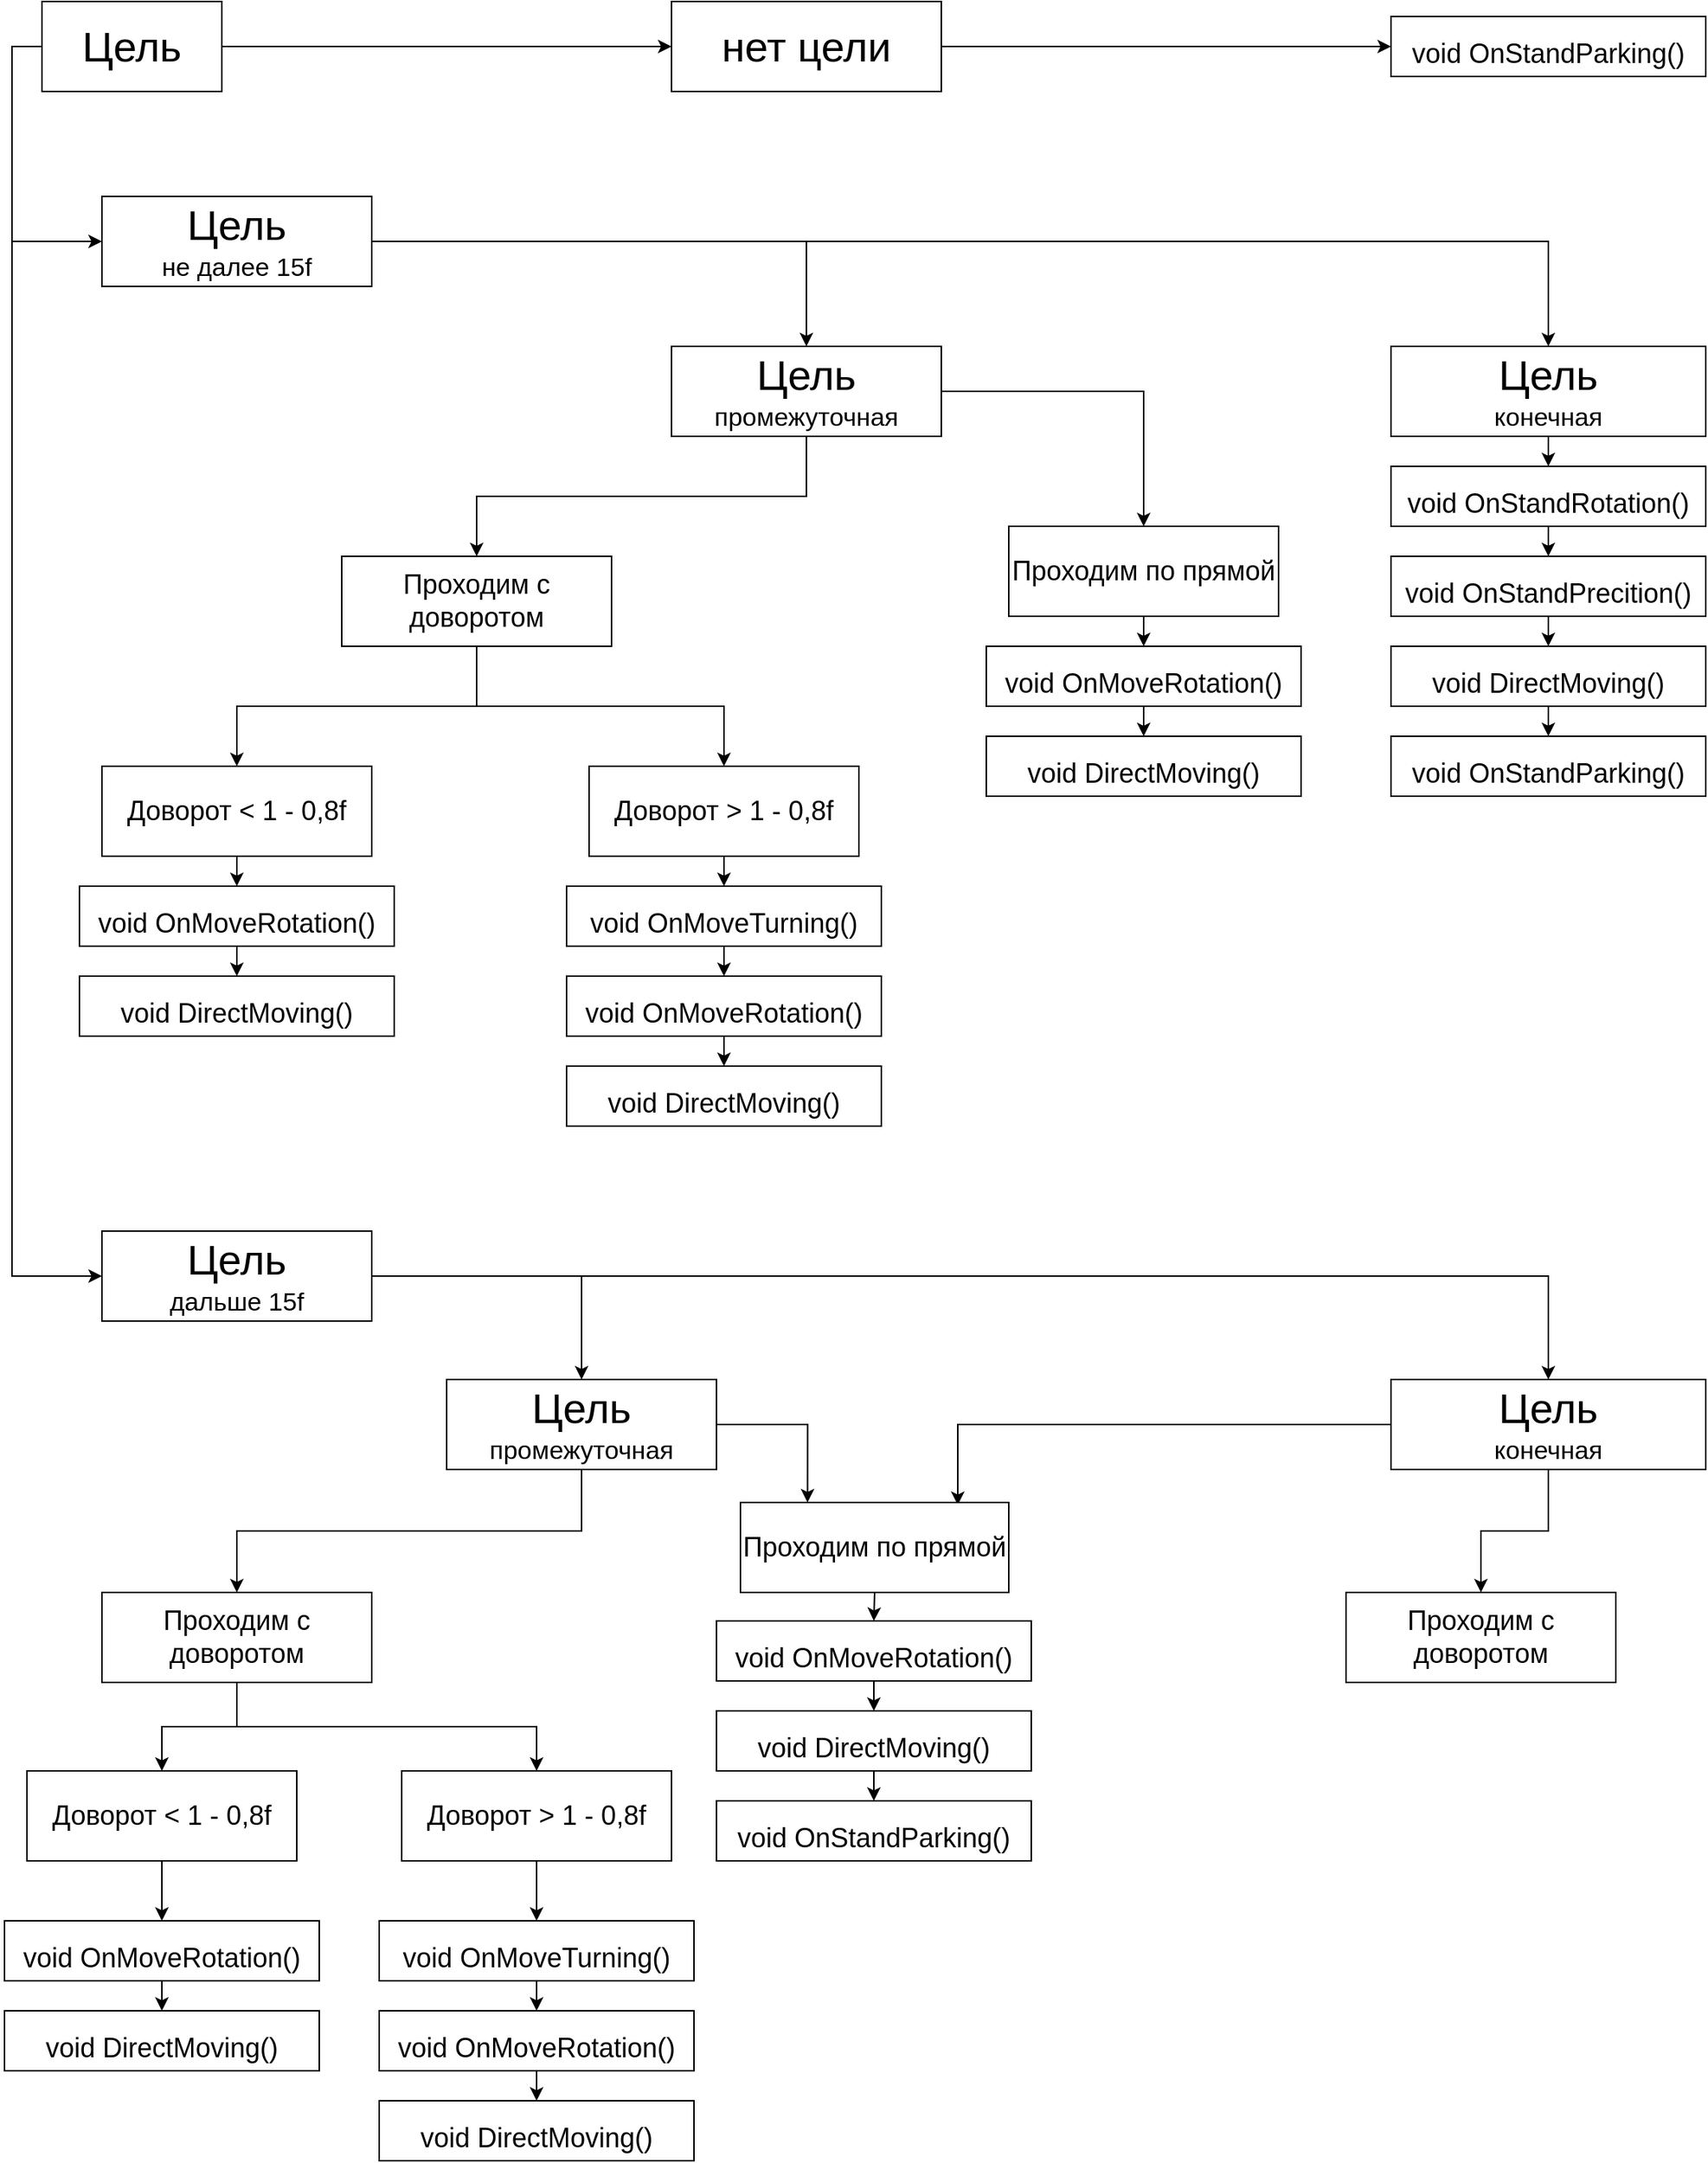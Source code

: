 <mxfile version="20.8.10" type="device"><diagram name="Страница 1" id="ucupRKuojskTbFr1EXyr"><mxGraphModel dx="2132" dy="1195" grid="1" gridSize="10" guides="1" tooltips="1" connect="1" arrows="1" fold="1" page="1" pageScale="1" pageWidth="1169" pageHeight="827" math="0" shadow="0"><root><mxCell id="0"/><mxCell id="1" parent="0"/><mxCell id="ouRDupfGVWOmv6nLvCjT-9" value="&lt;font style=&quot;font-size: 18px;&quot;&gt;void OnStandParking()&lt;/font&gt;" style="rounded=0;whiteSpace=wrap;html=1;fontSize=30;" vertex="1" parent="1"><mxGeometry x="940" y="30" width="210" height="40" as="geometry"/></mxCell><mxCell id="ouRDupfGVWOmv6nLvCjT-14" style="edgeStyle=orthogonalEdgeStyle;rounded=0;orthogonalLoop=1;jettySize=auto;html=1;exitX=0;exitY=0.5;exitDx=0;exitDy=0;entryX=0;entryY=0.5;entryDx=0;entryDy=0;fontSize=18;" edge="1" parent="1" source="ouRDupfGVWOmv6nLvCjT-10" target="ouRDupfGVWOmv6nLvCjT-13"><mxGeometry relative="1" as="geometry"/></mxCell><mxCell id="ouRDupfGVWOmv6nLvCjT-21" value="" style="edgeStyle=orthogonalEdgeStyle;rounded=0;sketch=0;orthogonalLoop=1;jettySize=auto;html=1;fontSize=18;" edge="1" parent="1" source="ouRDupfGVWOmv6nLvCjT-10" target="ouRDupfGVWOmv6nLvCjT-20"><mxGeometry relative="1" as="geometry"/></mxCell><mxCell id="ouRDupfGVWOmv6nLvCjT-39" style="edgeStyle=orthogonalEdgeStyle;rounded=0;sketch=0;orthogonalLoop=1;jettySize=auto;html=1;exitX=0;exitY=0.5;exitDx=0;exitDy=0;entryX=0;entryY=0.5;entryDx=0;entryDy=0;fontSize=17;" edge="1" parent="1" source="ouRDupfGVWOmv6nLvCjT-10" target="ouRDupfGVWOmv6nLvCjT-37"><mxGeometry relative="1" as="geometry"/></mxCell><mxCell id="ouRDupfGVWOmv6nLvCjT-10" value="&lt;font style=&quot;font-size: 28px;&quot;&gt;Цель&lt;/font&gt;" style="rounded=0;whiteSpace=wrap;html=1;fontSize=18;" vertex="1" parent="1"><mxGeometry x="40" y="20" width="120" height="60" as="geometry"/></mxCell><mxCell id="ouRDupfGVWOmv6nLvCjT-26" value="" style="edgeStyle=orthogonalEdgeStyle;rounded=0;sketch=0;orthogonalLoop=1;jettySize=auto;html=1;fontSize=17;" edge="1" parent="1" source="ouRDupfGVWOmv6nLvCjT-13" target="ouRDupfGVWOmv6nLvCjT-25"><mxGeometry relative="1" as="geometry"/></mxCell><mxCell id="ouRDupfGVWOmv6nLvCjT-27" style="edgeStyle=orthogonalEdgeStyle;rounded=0;sketch=0;orthogonalLoop=1;jettySize=auto;html=1;exitX=1;exitY=0.5;exitDx=0;exitDy=0;entryX=0.5;entryY=0;entryDx=0;entryDy=0;fontSize=17;" edge="1" parent="1" source="ouRDupfGVWOmv6nLvCjT-13" target="ouRDupfGVWOmv6nLvCjT-23"><mxGeometry relative="1" as="geometry"/></mxCell><mxCell id="ouRDupfGVWOmv6nLvCjT-13" value="&lt;font style=&quot;&quot;&gt;&lt;span style=&quot;font-size: 28px;&quot;&gt;Цель &lt;/span&gt;&lt;br&gt;&lt;font style=&quot;font-size: 17px;&quot;&gt;не далее 15f&lt;/font&gt;&lt;/font&gt;" style="rounded=0;whiteSpace=wrap;html=1;fontSize=18;" vertex="1" parent="1"><mxGeometry x="80" y="150" width="180" height="60" as="geometry"/></mxCell><mxCell id="ouRDupfGVWOmv6nLvCjT-22" style="edgeStyle=orthogonalEdgeStyle;rounded=0;sketch=0;orthogonalLoop=1;jettySize=auto;html=1;exitX=1;exitY=0.5;exitDx=0;exitDy=0;entryX=0;entryY=0.5;entryDx=0;entryDy=0;fontSize=18;" edge="1" parent="1" source="ouRDupfGVWOmv6nLvCjT-20" target="ouRDupfGVWOmv6nLvCjT-9"><mxGeometry relative="1" as="geometry"/></mxCell><mxCell id="ouRDupfGVWOmv6nLvCjT-20" value="&lt;font style=&quot;font-size: 28px;&quot;&gt;нет цели&lt;/font&gt;" style="rounded=0;whiteSpace=wrap;html=1;fontSize=18;" vertex="1" parent="1"><mxGeometry x="460" y="20" width="180" height="60" as="geometry"/></mxCell><mxCell id="ouRDupfGVWOmv6nLvCjT-41" value="" style="edgeStyle=orthogonalEdgeStyle;rounded=0;sketch=0;orthogonalLoop=1;jettySize=auto;html=1;fontSize=28;" edge="1" parent="1" source="ouRDupfGVWOmv6nLvCjT-23" target="ouRDupfGVWOmv6nLvCjT-40"><mxGeometry relative="1" as="geometry"/></mxCell><mxCell id="ouRDupfGVWOmv6nLvCjT-43" style="edgeStyle=orthogonalEdgeStyle;rounded=0;sketch=0;orthogonalLoop=1;jettySize=auto;html=1;exitX=0.5;exitY=1;exitDx=0;exitDy=0;entryX=0.5;entryY=0;entryDx=0;entryDy=0;fontSize=20;" edge="1" parent="1" source="ouRDupfGVWOmv6nLvCjT-23" target="ouRDupfGVWOmv6nLvCjT-42"><mxGeometry relative="1" as="geometry"/></mxCell><mxCell id="ouRDupfGVWOmv6nLvCjT-23" value="&lt;font style=&quot;&quot;&gt;&lt;span style=&quot;font-size: 28px;&quot;&gt;Цель &lt;/span&gt;&lt;br&gt;&lt;span style=&quot;font-size: 17px;&quot;&gt;промежуточная&lt;/span&gt;&lt;br&gt;&lt;/font&gt;" style="rounded=0;whiteSpace=wrap;html=1;fontSize=18;" vertex="1" parent="1"><mxGeometry x="460" y="250" width="180" height="60" as="geometry"/></mxCell><mxCell id="ouRDupfGVWOmv6nLvCjT-32" style="edgeStyle=orthogonalEdgeStyle;rounded=0;sketch=0;orthogonalLoop=1;jettySize=auto;html=1;exitX=0.5;exitY=1;exitDx=0;exitDy=0;entryX=0.5;entryY=0;entryDx=0;entryDy=0;fontSize=17;" edge="1" parent="1" source="ouRDupfGVWOmv6nLvCjT-25" target="ouRDupfGVWOmv6nLvCjT-29"><mxGeometry relative="1" as="geometry"/></mxCell><mxCell id="ouRDupfGVWOmv6nLvCjT-25" value="&lt;font style=&quot;&quot;&gt;&lt;span style=&quot;font-size: 28px;&quot;&gt;Цель &lt;/span&gt;&lt;br&gt;&lt;span style=&quot;font-size: 17px;&quot;&gt;конечная&lt;/span&gt;&lt;br&gt;&lt;/font&gt;" style="rounded=0;whiteSpace=wrap;html=1;fontSize=18;" vertex="1" parent="1"><mxGeometry x="940" y="250" width="210" height="60" as="geometry"/></mxCell><mxCell id="ouRDupfGVWOmv6nLvCjT-28" value="&lt;font style=&quot;font-size: 18px;&quot;&gt;void OnStandParking()&lt;/font&gt;" style="rounded=0;whiteSpace=wrap;html=1;fontSize=30;" vertex="1" parent="1"><mxGeometry x="940" y="510" width="210" height="40" as="geometry"/></mxCell><mxCell id="ouRDupfGVWOmv6nLvCjT-33" style="edgeStyle=orthogonalEdgeStyle;rounded=0;sketch=0;orthogonalLoop=1;jettySize=auto;html=1;exitX=0.5;exitY=1;exitDx=0;exitDy=0;entryX=0.5;entryY=0;entryDx=0;entryDy=0;fontSize=17;" edge="1" parent="1" source="ouRDupfGVWOmv6nLvCjT-29" target="ouRDupfGVWOmv6nLvCjT-30"><mxGeometry relative="1" as="geometry"/></mxCell><mxCell id="ouRDupfGVWOmv6nLvCjT-29" value="&lt;font style=&quot;font-size: 18px;&quot;&gt;void OnStandRotation()&lt;/font&gt;" style="rounded=0;whiteSpace=wrap;html=1;fontSize=30;" vertex="1" parent="1"><mxGeometry x="940" y="330" width="210" height="40" as="geometry"/></mxCell><mxCell id="ouRDupfGVWOmv6nLvCjT-34" style="edgeStyle=orthogonalEdgeStyle;rounded=0;sketch=0;orthogonalLoop=1;jettySize=auto;html=1;exitX=0.5;exitY=1;exitDx=0;exitDy=0;entryX=0.5;entryY=0;entryDx=0;entryDy=0;fontSize=17;" edge="1" parent="1" source="ouRDupfGVWOmv6nLvCjT-30" target="ouRDupfGVWOmv6nLvCjT-31"><mxGeometry relative="1" as="geometry"/></mxCell><mxCell id="ouRDupfGVWOmv6nLvCjT-30" value="&lt;font style=&quot;font-size: 18px;&quot;&gt;void OnStandPrecition()&lt;/font&gt;" style="rounded=0;whiteSpace=wrap;html=1;fontSize=30;" vertex="1" parent="1"><mxGeometry x="940" y="390" width="210" height="40" as="geometry"/></mxCell><mxCell id="ouRDupfGVWOmv6nLvCjT-35" style="edgeStyle=orthogonalEdgeStyle;rounded=0;sketch=0;orthogonalLoop=1;jettySize=auto;html=1;exitX=0.5;exitY=1;exitDx=0;exitDy=0;fontSize=17;entryX=0.5;entryY=0;entryDx=0;entryDy=0;" edge="1" parent="1" source="ouRDupfGVWOmv6nLvCjT-31" target="ouRDupfGVWOmv6nLvCjT-28"><mxGeometry relative="1" as="geometry"><mxPoint x="1040" y="550" as="targetPoint"/></mxGeometry></mxCell><mxCell id="ouRDupfGVWOmv6nLvCjT-31" value="&lt;font style=&quot;font-size: 18px;&quot;&gt;void DirectMoving()&lt;/font&gt;" style="rounded=0;whiteSpace=wrap;html=1;fontSize=30;" vertex="1" parent="1"><mxGeometry x="940" y="450" width="210" height="40" as="geometry"/></mxCell><mxCell id="ouRDupfGVWOmv6nLvCjT-54" style="edgeStyle=orthogonalEdgeStyle;rounded=0;sketch=0;orthogonalLoop=1;jettySize=auto;html=1;exitX=1;exitY=0.5;exitDx=0;exitDy=0;entryX=0.5;entryY=0;entryDx=0;entryDy=0;fontSize=18;" edge="1" parent="1" source="ouRDupfGVWOmv6nLvCjT-37" target="ouRDupfGVWOmv6nLvCjT-52"><mxGeometry relative="1" as="geometry"/></mxCell><mxCell id="ouRDupfGVWOmv6nLvCjT-55" style="edgeStyle=orthogonalEdgeStyle;rounded=0;sketch=0;orthogonalLoop=1;jettySize=auto;html=1;exitX=1;exitY=0.5;exitDx=0;exitDy=0;entryX=0.5;entryY=0;entryDx=0;entryDy=0;fontSize=18;" edge="1" parent="1" source="ouRDupfGVWOmv6nLvCjT-37" target="ouRDupfGVWOmv6nLvCjT-53"><mxGeometry relative="1" as="geometry"/></mxCell><mxCell id="ouRDupfGVWOmv6nLvCjT-37" value="&lt;font style=&quot;font-size: 28px;&quot;&gt;Цель&lt;/font&gt;&lt;br style=&quot;border-color: var(--border-color);&quot;&gt;&lt;font style=&quot;border-color: var(--border-color); font-size: 17px;&quot;&gt;дальше 15f&lt;/font&gt;" style="rounded=0;whiteSpace=wrap;html=1;fontSize=18;" vertex="1" parent="1"><mxGeometry x="80" y="840" width="180" height="60" as="geometry"/></mxCell><mxCell id="ouRDupfGVWOmv6nLvCjT-46" style="edgeStyle=orthogonalEdgeStyle;rounded=0;sketch=0;orthogonalLoop=1;jettySize=auto;html=1;exitX=0.5;exitY=1;exitDx=0;exitDy=0;entryX=0.5;entryY=0;entryDx=0;entryDy=0;fontSize=18;" edge="1" parent="1" source="ouRDupfGVWOmv6nLvCjT-40" target="ouRDupfGVWOmv6nLvCjT-44"><mxGeometry relative="1" as="geometry"/></mxCell><mxCell id="ouRDupfGVWOmv6nLvCjT-40" value="&lt;font style=&quot;&quot;&gt;&lt;font style=&quot;font-size: 18px;&quot;&gt;Проходим по прямой&lt;/font&gt;&lt;br&gt;&lt;/font&gt;" style="rounded=0;whiteSpace=wrap;html=1;fontSize=18;" vertex="1" parent="1"><mxGeometry x="685" y="370" width="180" height="60" as="geometry"/></mxCell><mxCell id="ouRDupfGVWOmv6nLvCjT-57" value="" style="edgeStyle=orthogonalEdgeStyle;rounded=0;sketch=0;orthogonalLoop=1;jettySize=auto;html=1;fontSize=18;" edge="1" parent="1" source="ouRDupfGVWOmv6nLvCjT-42" target="ouRDupfGVWOmv6nLvCjT-56"><mxGeometry relative="1" as="geometry"/></mxCell><mxCell id="ouRDupfGVWOmv6nLvCjT-59" style="edgeStyle=orthogonalEdgeStyle;rounded=0;sketch=0;orthogonalLoop=1;jettySize=auto;html=1;exitX=0.5;exitY=1;exitDx=0;exitDy=0;entryX=0.5;entryY=0;entryDx=0;entryDy=0;fontSize=18;" edge="1" parent="1" source="ouRDupfGVWOmv6nLvCjT-42" target="ouRDupfGVWOmv6nLvCjT-58"><mxGeometry relative="1" as="geometry"/></mxCell><mxCell id="ouRDupfGVWOmv6nLvCjT-42" value="&lt;font style=&quot;&quot;&gt;Проходим с доворотом&lt;br&gt;&lt;/font&gt;" style="rounded=0;whiteSpace=wrap;html=1;fontSize=18;" vertex="1" parent="1"><mxGeometry x="240" y="390" width="180" height="60" as="geometry"/></mxCell><mxCell id="ouRDupfGVWOmv6nLvCjT-47" style="edgeStyle=orthogonalEdgeStyle;rounded=0;sketch=0;orthogonalLoop=1;jettySize=auto;html=1;exitX=0.5;exitY=1;exitDx=0;exitDy=0;entryX=0.5;entryY=0;entryDx=0;entryDy=0;fontSize=18;" edge="1" parent="1" source="ouRDupfGVWOmv6nLvCjT-44" target="ouRDupfGVWOmv6nLvCjT-45"><mxGeometry relative="1" as="geometry"/></mxCell><mxCell id="ouRDupfGVWOmv6nLvCjT-44" value="&lt;font style=&quot;font-size: 18px;&quot;&gt;void OnMoveRotation()&lt;/font&gt;" style="rounded=0;whiteSpace=wrap;html=1;fontSize=30;" vertex="1" parent="1"><mxGeometry x="670" y="450" width="210" height="40" as="geometry"/></mxCell><mxCell id="ouRDupfGVWOmv6nLvCjT-45" value="&lt;font style=&quot;font-size: 18px;&quot;&gt;void DirectMoving()&lt;/font&gt;" style="rounded=0;whiteSpace=wrap;html=1;fontSize=30;" vertex="1" parent="1"><mxGeometry x="670" y="510" width="210" height="40" as="geometry"/></mxCell><mxCell id="ouRDupfGVWOmv6nLvCjT-61" style="edgeStyle=orthogonalEdgeStyle;rounded=0;sketch=0;orthogonalLoop=1;jettySize=auto;html=1;exitX=0.5;exitY=1;exitDx=0;exitDy=0;entryX=0.5;entryY=0;entryDx=0;entryDy=0;fontSize=18;" edge="1" parent="1" source="ouRDupfGVWOmv6nLvCjT-48" target="ouRDupfGVWOmv6nLvCjT-49"><mxGeometry relative="1" as="geometry"/></mxCell><mxCell id="ouRDupfGVWOmv6nLvCjT-48" value="&lt;font style=&quot;font-size: 18px;&quot;&gt;void OnMoveRotation()&lt;/font&gt;" style="rounded=0;whiteSpace=wrap;html=1;fontSize=30;" vertex="1" parent="1"><mxGeometry x="65" y="610" width="210" height="40" as="geometry"/></mxCell><mxCell id="ouRDupfGVWOmv6nLvCjT-49" value="&lt;font style=&quot;font-size: 18px;&quot;&gt;void DirectMoving()&lt;/font&gt;" style="rounded=0;whiteSpace=wrap;html=1;fontSize=30;" vertex="1" parent="1"><mxGeometry x="65" y="670" width="210" height="40" as="geometry"/></mxCell><mxCell id="ouRDupfGVWOmv6nLvCjT-71" style="edgeStyle=orthogonalEdgeStyle;rounded=0;sketch=0;orthogonalLoop=1;jettySize=auto;html=1;exitX=0.5;exitY=1;exitDx=0;exitDy=0;entryX=0.5;entryY=0;entryDx=0;entryDy=0;fontSize=18;" edge="1" parent="1" source="ouRDupfGVWOmv6nLvCjT-52" target="ouRDupfGVWOmv6nLvCjT-70"><mxGeometry relative="1" as="geometry"/></mxCell><mxCell id="ouRDupfGVWOmv6nLvCjT-87" style="edgeStyle=orthogonalEdgeStyle;rounded=0;sketch=0;orthogonalLoop=1;jettySize=auto;html=1;exitX=1;exitY=0.5;exitDx=0;exitDy=0;entryX=0.25;entryY=0;entryDx=0;entryDy=0;fontSize=18;" edge="1" parent="1" source="ouRDupfGVWOmv6nLvCjT-52" target="ouRDupfGVWOmv6nLvCjT-69"><mxGeometry relative="1" as="geometry"/></mxCell><mxCell id="ouRDupfGVWOmv6nLvCjT-52" value="&lt;font style=&quot;&quot;&gt;&lt;span style=&quot;font-size: 28px;&quot;&gt;Цель &lt;/span&gt;&lt;br&gt;&lt;span style=&quot;font-size: 17px;&quot;&gt;промежуточная&lt;/span&gt;&lt;br&gt;&lt;/font&gt;" style="rounded=0;whiteSpace=wrap;html=1;fontSize=18;" vertex="1" parent="1"><mxGeometry x="310" y="939" width="180" height="60" as="geometry"/></mxCell><mxCell id="ouRDupfGVWOmv6nLvCjT-84" style="edgeStyle=orthogonalEdgeStyle;rounded=0;sketch=0;orthogonalLoop=1;jettySize=auto;html=1;exitX=0.5;exitY=1;exitDx=0;exitDy=0;entryX=0.5;entryY=0;entryDx=0;entryDy=0;fontSize=18;" edge="1" parent="1" source="ouRDupfGVWOmv6nLvCjT-53" target="ouRDupfGVWOmv6nLvCjT-83"><mxGeometry relative="1" as="geometry"/></mxCell><mxCell id="ouRDupfGVWOmv6nLvCjT-88" style="edgeStyle=orthogonalEdgeStyle;rounded=0;sketch=0;orthogonalLoop=1;jettySize=auto;html=1;exitX=0;exitY=0.5;exitDx=0;exitDy=0;entryX=0.81;entryY=0.028;entryDx=0;entryDy=0;entryPerimeter=0;fontSize=18;" edge="1" parent="1" source="ouRDupfGVWOmv6nLvCjT-53" target="ouRDupfGVWOmv6nLvCjT-69"><mxGeometry relative="1" as="geometry"/></mxCell><mxCell id="ouRDupfGVWOmv6nLvCjT-53" value="&lt;font style=&quot;&quot;&gt;&lt;span style=&quot;font-size: 28px;&quot;&gt;Цель &lt;/span&gt;&lt;br&gt;&lt;span style=&quot;font-size: 17px;&quot;&gt;конечная&lt;/span&gt;&lt;br&gt;&lt;/font&gt;" style="rounded=0;whiteSpace=wrap;html=1;fontSize=18;" vertex="1" parent="1"><mxGeometry x="940" y="939" width="210" height="60" as="geometry"/></mxCell><mxCell id="ouRDupfGVWOmv6nLvCjT-60" style="edgeStyle=orthogonalEdgeStyle;rounded=0;sketch=0;orthogonalLoop=1;jettySize=auto;html=1;exitX=0.5;exitY=1;exitDx=0;exitDy=0;entryX=0.5;entryY=0;entryDx=0;entryDy=0;fontSize=18;" edge="1" parent="1" source="ouRDupfGVWOmv6nLvCjT-56" target="ouRDupfGVWOmv6nLvCjT-48"><mxGeometry relative="1" as="geometry"/></mxCell><mxCell id="ouRDupfGVWOmv6nLvCjT-56" value="&lt;font style=&quot;&quot;&gt;Доворот &amp;lt; 1 - 0,8f&lt;br&gt;&lt;/font&gt;" style="rounded=0;whiteSpace=wrap;html=1;fontSize=18;" vertex="1" parent="1"><mxGeometry x="80" y="530" width="180" height="60" as="geometry"/></mxCell><mxCell id="ouRDupfGVWOmv6nLvCjT-66" style="edgeStyle=orthogonalEdgeStyle;rounded=0;sketch=0;orthogonalLoop=1;jettySize=auto;html=1;exitX=0.5;exitY=1;exitDx=0;exitDy=0;entryX=0.5;entryY=0;entryDx=0;entryDy=0;fontSize=18;" edge="1" parent="1" source="ouRDupfGVWOmv6nLvCjT-58" target="ouRDupfGVWOmv6nLvCjT-62"><mxGeometry relative="1" as="geometry"/></mxCell><mxCell id="ouRDupfGVWOmv6nLvCjT-58" value="&lt;font style=&quot;&quot;&gt;Доворот &amp;gt; 1 - 0,8f&lt;br&gt;&lt;/font&gt;" style="rounded=0;whiteSpace=wrap;html=1;fontSize=18;" vertex="1" parent="1"><mxGeometry x="405" y="530" width="180" height="60" as="geometry"/></mxCell><mxCell id="ouRDupfGVWOmv6nLvCjT-67" style="edgeStyle=orthogonalEdgeStyle;rounded=0;sketch=0;orthogonalLoop=1;jettySize=auto;html=1;exitX=0.5;exitY=1;exitDx=0;exitDy=0;entryX=0.5;entryY=0;entryDx=0;entryDy=0;fontSize=18;" edge="1" parent="1" source="ouRDupfGVWOmv6nLvCjT-62" target="ouRDupfGVWOmv6nLvCjT-64"><mxGeometry relative="1" as="geometry"/></mxCell><mxCell id="ouRDupfGVWOmv6nLvCjT-62" value="&lt;font style=&quot;font-size: 18px;&quot;&gt;void OnMoveTurning()&lt;/font&gt;" style="rounded=0;whiteSpace=wrap;html=1;fontSize=30;" vertex="1" parent="1"><mxGeometry x="390" y="610" width="210" height="40" as="geometry"/></mxCell><mxCell id="ouRDupfGVWOmv6nLvCjT-68" style="edgeStyle=orthogonalEdgeStyle;rounded=0;sketch=0;orthogonalLoop=1;jettySize=auto;html=1;exitX=0.5;exitY=1;exitDx=0;exitDy=0;entryX=0.5;entryY=0;entryDx=0;entryDy=0;fontSize=18;" edge="1" parent="1" source="ouRDupfGVWOmv6nLvCjT-64" target="ouRDupfGVWOmv6nLvCjT-65"><mxGeometry relative="1" as="geometry"/></mxCell><mxCell id="ouRDupfGVWOmv6nLvCjT-64" value="&lt;font style=&quot;font-size: 18px;&quot;&gt;void OnMoveRotation()&lt;/font&gt;" style="rounded=0;whiteSpace=wrap;html=1;fontSize=30;" vertex="1" parent="1"><mxGeometry x="390" y="670" width="210" height="40" as="geometry"/></mxCell><mxCell id="ouRDupfGVWOmv6nLvCjT-65" value="&lt;font style=&quot;font-size: 18px;&quot;&gt;void DirectMoving()&lt;/font&gt;" style="rounded=0;whiteSpace=wrap;html=1;fontSize=30;" vertex="1" parent="1"><mxGeometry x="390" y="730" width="210" height="40" as="geometry"/></mxCell><mxCell id="ouRDupfGVWOmv6nLvCjT-77" style="edgeStyle=orthogonalEdgeStyle;rounded=0;sketch=0;orthogonalLoop=1;jettySize=auto;html=1;exitX=0.5;exitY=1;exitDx=0;exitDy=0;entryX=0.5;entryY=0;entryDx=0;entryDy=0;fontSize=18;" edge="1" parent="1" source="ouRDupfGVWOmv6nLvCjT-69" target="ouRDupfGVWOmv6nLvCjT-75"><mxGeometry relative="1" as="geometry"/></mxCell><mxCell id="ouRDupfGVWOmv6nLvCjT-69" value="&lt;font style=&quot;&quot;&gt;&lt;font style=&quot;font-size: 18px;&quot;&gt;Проходим по прямой&lt;/font&gt;&lt;br&gt;&lt;/font&gt;" style="rounded=0;whiteSpace=wrap;html=1;fontSize=18;" vertex="1" parent="1"><mxGeometry x="506" y="1021" width="179" height="60" as="geometry"/></mxCell><mxCell id="ouRDupfGVWOmv6nLvCjT-91" style="edgeStyle=orthogonalEdgeStyle;rounded=0;sketch=0;orthogonalLoop=1;jettySize=auto;html=1;exitX=0.5;exitY=1;exitDx=0;exitDy=0;entryX=0.5;entryY=0;entryDx=0;entryDy=0;fontSize=18;" edge="1" parent="1" source="ouRDupfGVWOmv6nLvCjT-70" target="ouRDupfGVWOmv6nLvCjT-85"><mxGeometry relative="1" as="geometry"/></mxCell><mxCell id="ouRDupfGVWOmv6nLvCjT-92" style="edgeStyle=orthogonalEdgeStyle;rounded=0;sketch=0;orthogonalLoop=1;jettySize=auto;html=1;exitX=0.5;exitY=1;exitDx=0;exitDy=0;entryX=0.5;entryY=0;entryDx=0;entryDy=0;fontSize=18;" edge="1" parent="1" source="ouRDupfGVWOmv6nLvCjT-70" target="ouRDupfGVWOmv6nLvCjT-86"><mxGeometry relative="1" as="geometry"/></mxCell><mxCell id="ouRDupfGVWOmv6nLvCjT-70" value="&lt;font style=&quot;&quot;&gt;Проходим с доворотом&lt;br&gt;&lt;/font&gt;" style="rounded=0;whiteSpace=wrap;html=1;fontSize=18;" vertex="1" parent="1"><mxGeometry x="80" y="1081" width="180" height="60" as="geometry"/></mxCell><mxCell id="ouRDupfGVWOmv6nLvCjT-74" value="&lt;font style=&quot;font-size: 18px;&quot;&gt;void OnStandParking()&lt;/font&gt;" style="rounded=0;whiteSpace=wrap;html=1;fontSize=30;" vertex="1" parent="1"><mxGeometry x="490" y="1220" width="210" height="40" as="geometry"/></mxCell><mxCell id="ouRDupfGVWOmv6nLvCjT-78" style="edgeStyle=orthogonalEdgeStyle;rounded=0;sketch=0;orthogonalLoop=1;jettySize=auto;html=1;exitX=0.5;exitY=1;exitDx=0;exitDy=0;entryX=0.5;entryY=0;entryDx=0;entryDy=0;fontSize=18;" edge="1" parent="1" source="ouRDupfGVWOmv6nLvCjT-75" target="ouRDupfGVWOmv6nLvCjT-76"><mxGeometry relative="1" as="geometry"/></mxCell><mxCell id="ouRDupfGVWOmv6nLvCjT-75" value="&lt;font style=&quot;font-size: 18px;&quot;&gt;void OnMoveRotation()&lt;/font&gt;" style="rounded=0;whiteSpace=wrap;html=1;fontSize=30;" vertex="1" parent="1"><mxGeometry x="490" y="1100" width="210" height="40" as="geometry"/></mxCell><mxCell id="ouRDupfGVWOmv6nLvCjT-80" style="edgeStyle=orthogonalEdgeStyle;rounded=0;sketch=0;orthogonalLoop=1;jettySize=auto;html=1;exitX=0.5;exitY=1;exitDx=0;exitDy=0;entryX=0.5;entryY=0;entryDx=0;entryDy=0;fontSize=18;" edge="1" parent="1" source="ouRDupfGVWOmv6nLvCjT-76" target="ouRDupfGVWOmv6nLvCjT-74"><mxGeometry relative="1" as="geometry"/></mxCell><mxCell id="ouRDupfGVWOmv6nLvCjT-76" value="&lt;font style=&quot;font-size: 18px;&quot;&gt;void DirectMoving()&lt;/font&gt;" style="rounded=0;whiteSpace=wrap;html=1;fontSize=30;" vertex="1" parent="1"><mxGeometry x="490" y="1160" width="210" height="40" as="geometry"/></mxCell><mxCell id="ouRDupfGVWOmv6nLvCjT-83" value="&lt;font style=&quot;&quot;&gt;Проходим с доворотом&lt;br&gt;&lt;/font&gt;" style="rounded=0;whiteSpace=wrap;html=1;fontSize=18;" vertex="1" parent="1"><mxGeometry x="910" y="1081" width="180" height="60" as="geometry"/></mxCell><mxCell id="ouRDupfGVWOmv6nLvCjT-102" style="edgeStyle=orthogonalEdgeStyle;rounded=0;sketch=0;orthogonalLoop=1;jettySize=auto;html=1;exitX=0.5;exitY=1;exitDx=0;exitDy=0;entryX=0.5;entryY=0;entryDx=0;entryDy=0;fontSize=18;" edge="1" parent="1" source="ouRDupfGVWOmv6nLvCjT-85" target="ouRDupfGVWOmv6nLvCjT-94"><mxGeometry relative="1" as="geometry"/></mxCell><mxCell id="ouRDupfGVWOmv6nLvCjT-85" value="&lt;font style=&quot;&quot;&gt;Доворот &amp;lt; 1 - 0,8f&lt;br&gt;&lt;/font&gt;" style="rounded=0;whiteSpace=wrap;html=1;fontSize=18;" vertex="1" parent="1"><mxGeometry x="30" y="1200" width="180" height="60" as="geometry"/></mxCell><mxCell id="ouRDupfGVWOmv6nLvCjT-101" style="edgeStyle=orthogonalEdgeStyle;rounded=0;sketch=0;orthogonalLoop=1;jettySize=auto;html=1;exitX=0.5;exitY=1;exitDx=0;exitDy=0;entryX=0.5;entryY=0;entryDx=0;entryDy=0;fontSize=18;" edge="1" parent="1" source="ouRDupfGVWOmv6nLvCjT-86" target="ouRDupfGVWOmv6nLvCjT-97"><mxGeometry relative="1" as="geometry"/></mxCell><mxCell id="ouRDupfGVWOmv6nLvCjT-86" value="&lt;font style=&quot;&quot;&gt;Доворот &amp;gt; 1 - 0,8f&lt;br&gt;&lt;/font&gt;" style="rounded=0;whiteSpace=wrap;html=1;fontSize=18;" vertex="1" parent="1"><mxGeometry x="280" y="1200" width="180" height="60" as="geometry"/></mxCell><mxCell id="ouRDupfGVWOmv6nLvCjT-93" style="edgeStyle=orthogonalEdgeStyle;rounded=0;sketch=0;orthogonalLoop=1;jettySize=auto;html=1;exitX=0.5;exitY=1;exitDx=0;exitDy=0;entryX=0.5;entryY=0;entryDx=0;entryDy=0;fontSize=18;" edge="1" parent="1" source="ouRDupfGVWOmv6nLvCjT-94" target="ouRDupfGVWOmv6nLvCjT-95"><mxGeometry relative="1" as="geometry"/></mxCell><mxCell id="ouRDupfGVWOmv6nLvCjT-94" value="&lt;font style=&quot;font-size: 18px;&quot;&gt;void OnMoveRotation()&lt;/font&gt;" style="rounded=0;whiteSpace=wrap;html=1;fontSize=30;" vertex="1" parent="1"><mxGeometry x="15" y="1300" width="210" height="40" as="geometry"/></mxCell><mxCell id="ouRDupfGVWOmv6nLvCjT-95" value="&lt;font style=&quot;font-size: 18px;&quot;&gt;void DirectMoving()&lt;/font&gt;" style="rounded=0;whiteSpace=wrap;html=1;fontSize=30;" vertex="1" parent="1"><mxGeometry x="15" y="1360" width="210" height="40" as="geometry"/></mxCell><mxCell id="ouRDupfGVWOmv6nLvCjT-96" style="edgeStyle=orthogonalEdgeStyle;rounded=0;sketch=0;orthogonalLoop=1;jettySize=auto;html=1;exitX=0.5;exitY=1;exitDx=0;exitDy=0;entryX=0.5;entryY=0;entryDx=0;entryDy=0;fontSize=18;" edge="1" parent="1" source="ouRDupfGVWOmv6nLvCjT-97" target="ouRDupfGVWOmv6nLvCjT-99"><mxGeometry relative="1" as="geometry"/></mxCell><mxCell id="ouRDupfGVWOmv6nLvCjT-97" value="&lt;font style=&quot;font-size: 18px;&quot;&gt;void OnMoveTurning()&lt;/font&gt;" style="rounded=0;whiteSpace=wrap;html=1;fontSize=30;" vertex="1" parent="1"><mxGeometry x="265" y="1300" width="210" height="40" as="geometry"/></mxCell><mxCell id="ouRDupfGVWOmv6nLvCjT-98" style="edgeStyle=orthogonalEdgeStyle;rounded=0;sketch=0;orthogonalLoop=1;jettySize=auto;html=1;exitX=0.5;exitY=1;exitDx=0;exitDy=0;entryX=0.5;entryY=0;entryDx=0;entryDy=0;fontSize=18;" edge="1" parent="1" source="ouRDupfGVWOmv6nLvCjT-99" target="ouRDupfGVWOmv6nLvCjT-100"><mxGeometry relative="1" as="geometry"/></mxCell><mxCell id="ouRDupfGVWOmv6nLvCjT-99" value="&lt;font style=&quot;font-size: 18px;&quot;&gt;void OnMoveRotation()&lt;/font&gt;" style="rounded=0;whiteSpace=wrap;html=1;fontSize=30;" vertex="1" parent="1"><mxGeometry x="265" y="1360" width="210" height="40" as="geometry"/></mxCell><mxCell id="ouRDupfGVWOmv6nLvCjT-100" value="&lt;font style=&quot;font-size: 18px;&quot;&gt;void DirectMoving()&lt;/font&gt;" style="rounded=0;whiteSpace=wrap;html=1;fontSize=30;" vertex="1" parent="1"><mxGeometry x="265" y="1420" width="210" height="40" as="geometry"/></mxCell></root></mxGraphModel></diagram></mxfile>